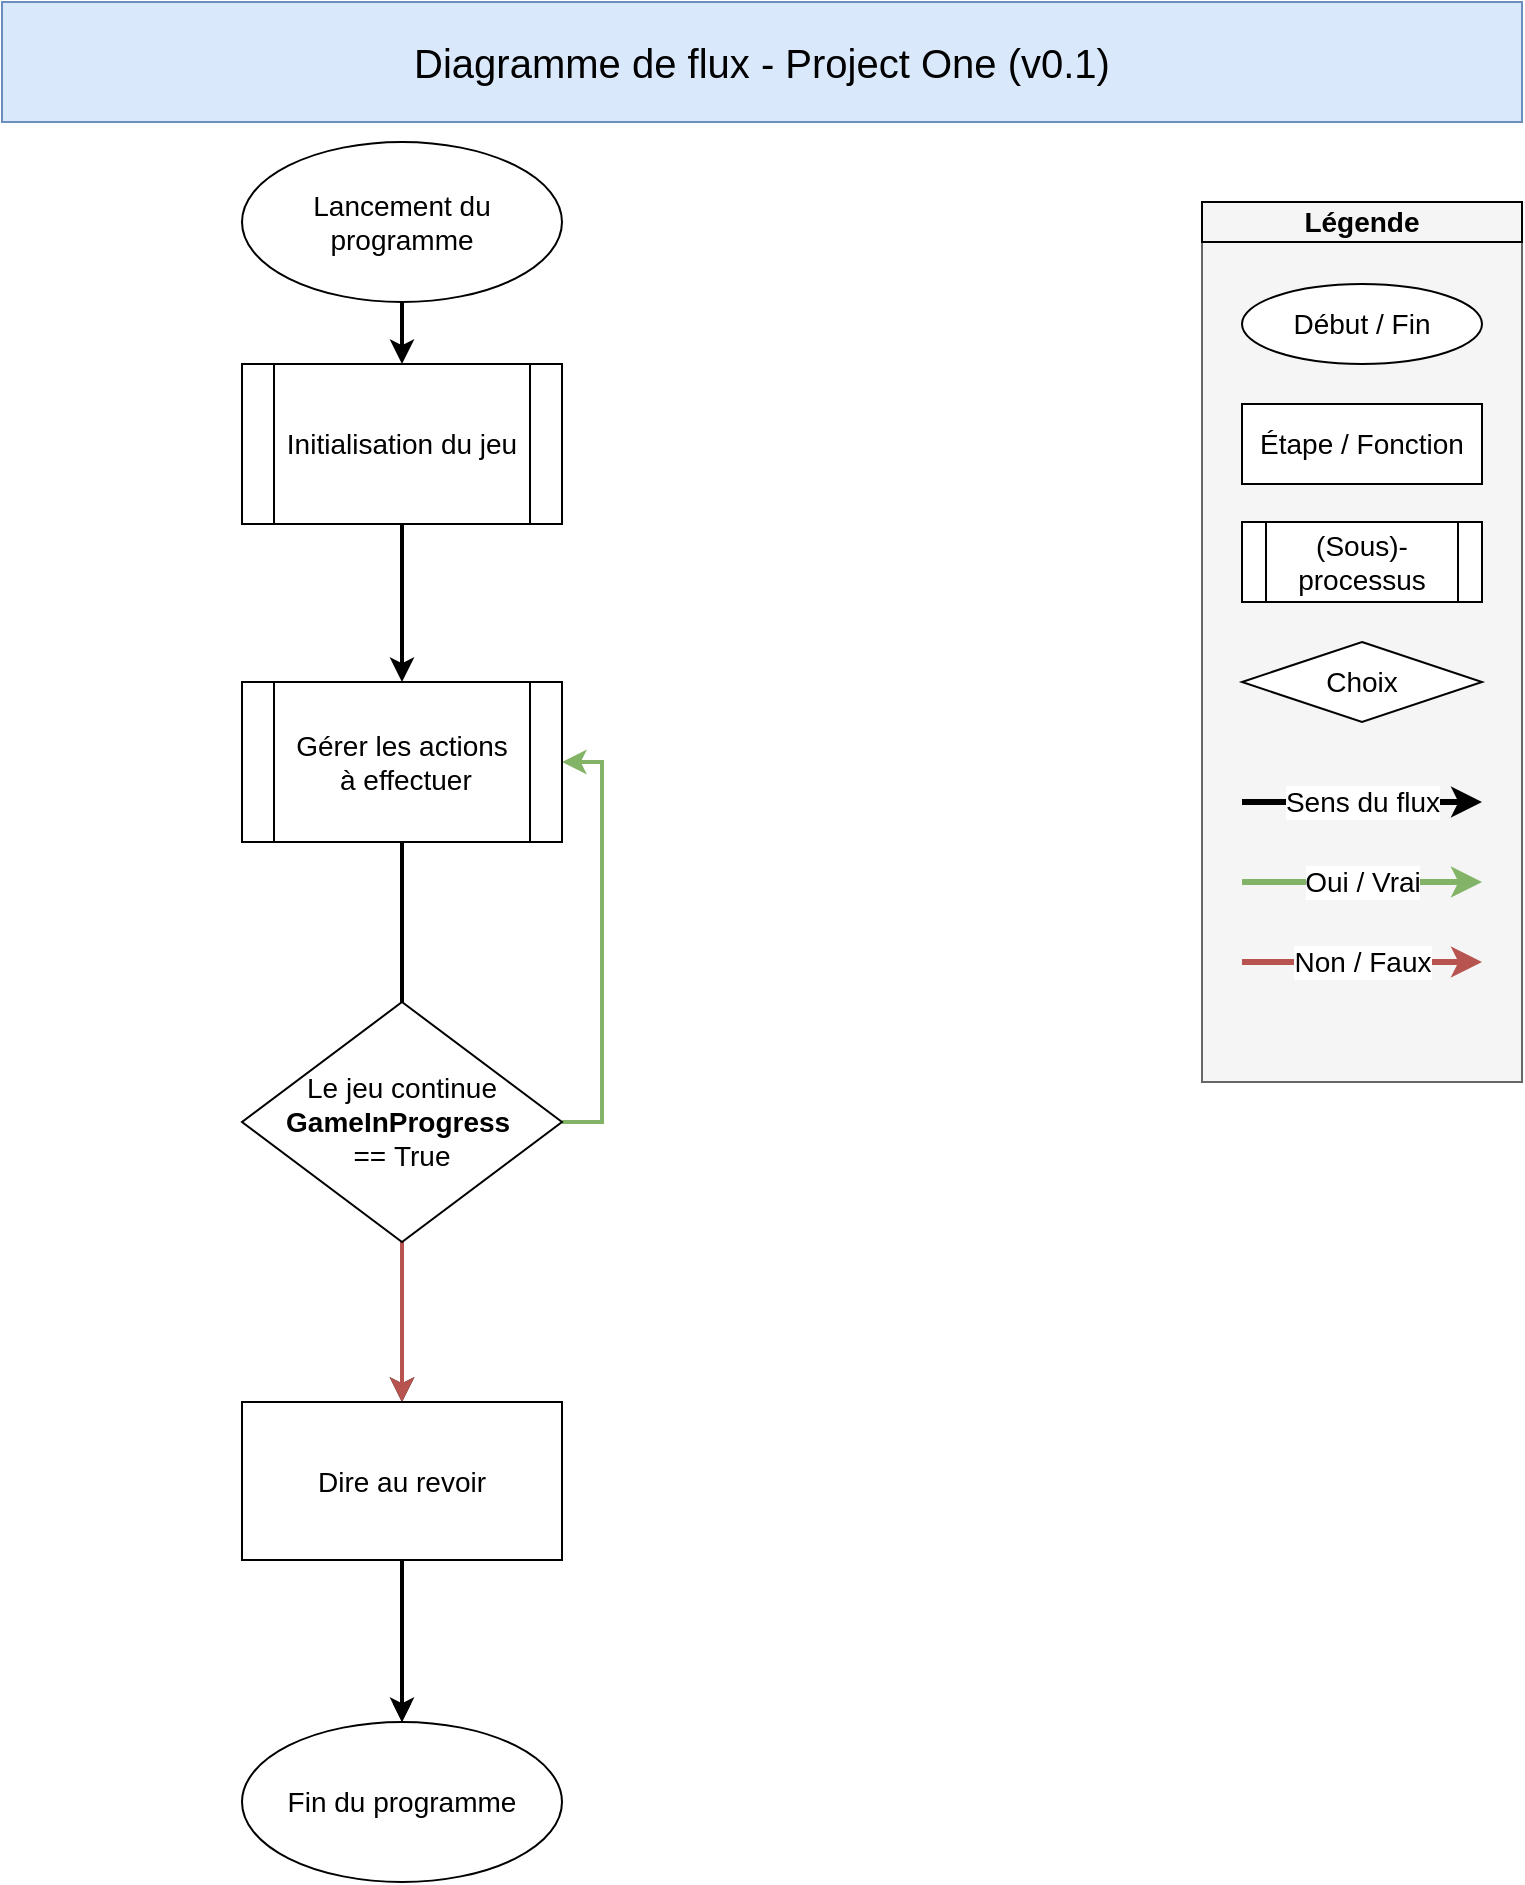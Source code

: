 <mxfile version="13.1.3" pages="3">
    <diagram id="AzEIsDcafKTdZ0FQHEe2" name="main">
        <mxGraphModel dx="1160" dy="794" grid="1" gridSize="10" guides="1" tooltips="1" connect="1" arrows="1" fold="1" page="1" pageScale="1" pageWidth="827" pageHeight="1169" math="0" shadow="0">
            <root>
                <mxCell id="0"/>
                <mxCell id="1" parent="0"/>
                <mxCell id="J1IrTUOo9NOY3ZXj8_wb-12" value="" style="rounded=0;whiteSpace=wrap;html=1;fontSize=14;fillColor=#f5f5f5;strokeColor=#666666;fontColor=#333333;" parent="1" vertex="1">
                    <mxGeometry x="640" y="120" width="160" height="440" as="geometry"/>
                </mxCell>
                <mxCell id="J1IrTUOo9NOY3ZXj8_wb-1" value="Diagramme de flux - Project One (v0.1)" style="text;html=1;strokeColor=#6c8ebf;fillColor=#dae8fc;align=center;verticalAlign=middle;whiteSpace=wrap;rounded=0;fontSize=20;" parent="1" vertex="1">
                    <mxGeometry x="40" y="20" width="760" height="60" as="geometry"/>
                </mxCell>
                <mxCell id="J1IrTUOo9NOY3ZXj8_wb-2" value="Début / Fin" style="ellipse;whiteSpace=wrap;html=1;fontSize=14;" parent="1" vertex="1">
                    <mxGeometry x="660" y="161" width="120" height="40" as="geometry"/>
                </mxCell>
                <mxCell id="J1IrTUOo9NOY3ZXj8_wb-3" value="Étape / Fonction" style="rounded=0;whiteSpace=wrap;html=1;fontSize=14;" parent="1" vertex="1">
                    <mxGeometry x="660" y="221" width="120" height="40" as="geometry"/>
                </mxCell>
                <mxCell id="J1IrTUOo9NOY3ZXj8_wb-4" value="Choix" style="rhombus;whiteSpace=wrap;html=1;fontSize=14;" parent="1" vertex="1">
                    <mxGeometry x="660" y="340" width="120" height="40" as="geometry"/>
                </mxCell>
                <mxCell id="J1IrTUOo9NOY3ZXj8_wb-6" value="Sens du flux" style="endArrow=classic;html=1;fontSize=14;strokeWidth=3;" parent="1" edge="1">
                    <mxGeometry width="50" height="50" relative="1" as="geometry">
                        <mxPoint x="660" y="420" as="sourcePoint"/>
                        <mxPoint x="780" y="420" as="targetPoint"/>
                    </mxGeometry>
                </mxCell>
                <mxCell id="J1IrTUOo9NOY3ZXj8_wb-7" value="&lt;div&gt;Oui / Vrai&lt;/div&gt;" style="endArrow=classic;html=1;fontSize=14;fillColor=#d5e8d4;strokeColor=#82b366;strokeWidth=3;" parent="1" edge="1">
                    <mxGeometry width="50" height="50" relative="1" as="geometry">
                        <mxPoint x="660" y="460" as="sourcePoint"/>
                        <mxPoint x="780" y="460" as="targetPoint"/>
                    </mxGeometry>
                </mxCell>
                <mxCell id="J1IrTUOo9NOY3ZXj8_wb-11" value="Non / Faux" style="endArrow=classic;html=1;fontSize=14;fillColor=#f8cecc;strokeColor=#b85450;strokeWidth=3;" parent="1" edge="1">
                    <mxGeometry width="50" height="50" relative="1" as="geometry">
                        <mxPoint x="660" y="500" as="sourcePoint"/>
                        <mxPoint x="780" y="500" as="targetPoint"/>
                    </mxGeometry>
                </mxCell>
                <mxCell id="J1IrTUOo9NOY3ZXj8_wb-13" value="Légende" style="text;html=1;strokeColor=#000000;fillColor=none;align=center;verticalAlign=middle;whiteSpace=wrap;rounded=0;fontSize=14;fontStyle=1" parent="1" vertex="1">
                    <mxGeometry x="640" y="120" width="160" height="20" as="geometry"/>
                </mxCell>
                <mxCell id="J1IrTUOo9NOY3ZXj8_wb-15" value="Lancement du programme" style="ellipse;whiteSpace=wrap;html=1;fontSize=14;" parent="1" vertex="1">
                    <mxGeometry x="160" y="90" width="160" height="80" as="geometry"/>
                </mxCell>
                <mxCell id="J1IrTUOo9NOY3ZXj8_wb-19" value="" style="endArrow=classic;html=1;fontSize=14;strokeWidth=2;exitX=0.5;exitY=1;exitDx=0;exitDy=0;" parent="1" source="J1IrTUOo9NOY3ZXj8_wb-15" target="i5pnl8YPn5c8DjLy_5TZ-2" edge="1">
                    <mxGeometry width="50" height="50" relative="1" as="geometry">
                        <mxPoint x="390" y="180.5" as="sourcePoint"/>
                        <mxPoint x="510" y="180.5" as="targetPoint"/>
                    </mxGeometry>
                </mxCell>
                <mxCell id="J1IrTUOo9NOY3ZXj8_wb-21" value="" style="endArrow=classic;html=1;strokeWidth=2;fontSize=14;exitX=0.5;exitY=1;exitDx=0;exitDy=0;entryX=0.5;entryY=0;entryDx=0;entryDy=0;" parent="1" source="i5pnl8YPn5c8DjLy_5TZ-2" target="i5pnl8YPn5c8DjLy_5TZ-5" edge="1">
                    <mxGeometry width="50" height="50" relative="1" as="geometry">
                        <mxPoint x="240" y="439" as="sourcePoint"/>
                        <mxPoint x="240" y="360" as="targetPoint"/>
                    </mxGeometry>
                </mxCell>
                <mxCell id="J1IrTUOo9NOY3ZXj8_wb-25" style="edgeStyle=orthogonalEdgeStyle;rounded=0;orthogonalLoop=1;jettySize=auto;html=1;exitX=0.5;exitY=1;exitDx=0;exitDy=0;entryX=0.5;entryY=0;entryDx=0;entryDy=0;strokeWidth=2;fontSize=14;" parent="1" source="i5pnl8YPn5c8DjLy_5TZ-5" edge="1">
                    <mxGeometry relative="1" as="geometry">
                        <mxPoint x="240" y="679" as="sourcePoint"/>
                        <mxPoint x="240" y="720" as="targetPoint"/>
                    </mxGeometry>
                </mxCell>
                <mxCell id="J1IrTUOo9NOY3ZXj8_wb-29" style="edgeStyle=orthogonalEdgeStyle;rounded=0;orthogonalLoop=1;jettySize=auto;html=1;exitX=1;exitY=0.5;exitDx=0;exitDy=0;entryX=1;entryY=0.5;entryDx=0;entryDy=0;strokeWidth=2;fontSize=14;fillColor=#d5e8d4;strokeColor=#82b366;" parent="1" source="i5pnl8YPn5c8DjLy_5TZ-6" target="i5pnl8YPn5c8DjLy_5TZ-5" edge="1">
                    <mxGeometry relative="1" as="geometry">
                        <mxPoint x="320" y="880" as="sourcePoint"/>
                    </mxGeometry>
                </mxCell>
                <mxCell id="J1IrTUOo9NOY3ZXj8_wb-31" style="edgeStyle=orthogonalEdgeStyle;rounded=0;orthogonalLoop=1;jettySize=auto;html=1;exitX=0.5;exitY=1;exitDx=0;exitDy=0;strokeWidth=2;fontSize=14;fillColor=#f8cecc;strokeColor=#b85450;entryX=0.5;entryY=0;entryDx=0;entryDy=0;" parent="1" source="i5pnl8YPn5c8DjLy_5TZ-6" target="J1IrTUOo9NOY3ZXj8_wb-38" edge="1">
                    <mxGeometry relative="1" as="geometry">
                        <mxPoint x="240" y="920" as="sourcePoint"/>
                        <mxPoint x="260" y="830" as="targetPoint"/>
                    </mxGeometry>
                </mxCell>
                <mxCell id="J1IrTUOo9NOY3ZXj8_wb-43" style="edgeStyle=orthogonalEdgeStyle;rounded=0;orthogonalLoop=1;jettySize=auto;html=1;exitX=0.5;exitY=1;exitDx=0;exitDy=0;entryX=0.5;entryY=0;entryDx=0;entryDy=0;strokeWidth=2;fontSize=14;" parent="1" source="J1IrTUOo9NOY3ZXj8_wb-38" target="J1IrTUOo9NOY3ZXj8_wb-39" edge="1">
                    <mxGeometry relative="1" as="geometry"/>
                </mxCell>
                <mxCell id="i5pnl8YPn5c8DjLy_5TZ-7" value="" style="edgeStyle=orthogonalEdgeStyle;rounded=0;orthogonalLoop=1;jettySize=auto;html=1;fontSize=14;" parent="1" source="J1IrTUOo9NOY3ZXj8_wb-38" target="J1IrTUOo9NOY3ZXj8_wb-39" edge="1">
                    <mxGeometry relative="1" as="geometry"/>
                </mxCell>
                <mxCell id="J1IrTUOo9NOY3ZXj8_wb-38" value="Dire au revoir" style="rounded=0;whiteSpace=wrap;html=1;fontSize=14;" parent="1" vertex="1">
                    <mxGeometry x="160" y="720" width="160" height="79" as="geometry"/>
                </mxCell>
                <mxCell id="J1IrTUOo9NOY3ZXj8_wb-39" value="Fin du programme" style="ellipse;whiteSpace=wrap;html=1;fontSize=14;" parent="1" vertex="1">
                    <mxGeometry x="160" y="880" width="160" height="80" as="geometry"/>
                </mxCell>
                <mxCell id="i5pnl8YPn5c8DjLy_5TZ-1" value="(Sous)-processus" style="shape=process;whiteSpace=wrap;html=1;backgroundOutline=1;fontSize=14;" parent="1" vertex="1">
                    <mxGeometry x="660" y="280" width="120" height="40" as="geometry"/>
                </mxCell>
                <mxCell id="i5pnl8YPn5c8DjLy_5TZ-2" value="Initialisation du jeu" style="shape=process;whiteSpace=wrap;html=1;backgroundOutline=1;fontSize=14;" parent="1" vertex="1">
                    <mxGeometry x="160" y="201" width="160" height="80" as="geometry"/>
                </mxCell>
                <mxCell id="i5pnl8YPn5c8DjLy_5TZ-5" value="Gérer les actions&lt;br&gt;&amp;nbsp;à effectuer" style="shape=process;whiteSpace=wrap;html=1;backgroundOutline=1;fontSize=14;" parent="1" vertex="1">
                    <mxGeometry x="160" y="360" width="160" height="80" as="geometry"/>
                </mxCell>
                <mxCell id="i5pnl8YPn5c8DjLy_5TZ-6" value="&lt;div&gt;&lt;span&gt;Le jeu continue&lt;/span&gt;&lt;/div&gt;&lt;div&gt;&lt;b&gt;GameInProgress&amp;nbsp;&lt;/b&gt;&lt;/div&gt;&lt;div&gt;==&amp;nbsp;&lt;span&gt;True&lt;/span&gt;&lt;/div&gt;" style="rhombus;whiteSpace=wrap;html=1;fontSize=14;fontStyle=0" parent="1" vertex="1">
                    <mxGeometry x="160" y="520" width="160" height="120" as="geometry"/>
                </mxCell>
            </root>
        </mxGraphModel>
    </diagram>
    <diagram name="initialization" id="Hzd9iCR9h2EO_1jAb71H">
        <mxGraphModel dx="1160" dy="794" grid="1" gridSize="10" guides="1" tooltips="1" connect="1" arrows="1" fold="1" page="1" pageScale="1" pageWidth="827" pageHeight="1169" math="0" shadow="0">
            <root>
                <mxCell id="fu7kZ0SEieJU177dOTh--0"/>
                <mxCell id="fu7kZ0SEieJU177dOTh--1" parent="fu7kZ0SEieJU177dOTh--0"/>
                <mxCell id="fu7kZ0SEieJU177dOTh--2" value="" style="rounded=0;whiteSpace=wrap;html=1;fontSize=14;fillColor=#f5f5f5;strokeColor=#666666;fontColor=#333333;" parent="fu7kZ0SEieJU177dOTh--1" vertex="1">
                    <mxGeometry x="640" y="120" width="160" height="440" as="geometry"/>
                </mxCell>
                <mxCell id="fu7kZ0SEieJU177dOTh--3" value="Diagramme de flux - Project One&lt;br&gt;Initialisation du jeu" style="text;html=1;strokeColor=#6c8ebf;fillColor=#dae8fc;align=center;verticalAlign=middle;whiteSpace=wrap;rounded=0;fontSize=20;" parent="fu7kZ0SEieJU177dOTh--1" vertex="1">
                    <mxGeometry x="40" y="20" width="760" height="60" as="geometry"/>
                </mxCell>
                <mxCell id="fu7kZ0SEieJU177dOTh--4" value="Début / Fin" style="ellipse;whiteSpace=wrap;html=1;fontSize=14;" parent="fu7kZ0SEieJU177dOTh--1" vertex="1">
                    <mxGeometry x="660" y="161" width="120" height="40" as="geometry"/>
                </mxCell>
                <mxCell id="fu7kZ0SEieJU177dOTh--5" value="Étape / Fonction" style="rounded=0;whiteSpace=wrap;html=1;fontSize=14;" parent="fu7kZ0SEieJU177dOTh--1" vertex="1">
                    <mxGeometry x="660" y="221" width="120" height="40" as="geometry"/>
                </mxCell>
                <mxCell id="fu7kZ0SEieJU177dOTh--6" value="Choix" style="rhombus;whiteSpace=wrap;html=1;fontSize=14;" parent="fu7kZ0SEieJU177dOTh--1" vertex="1">
                    <mxGeometry x="660" y="340" width="120" height="40" as="geometry"/>
                </mxCell>
                <mxCell id="fu7kZ0SEieJU177dOTh--7" value="Sens du flux" style="endArrow=classic;html=1;fontSize=14;strokeWidth=3;" parent="fu7kZ0SEieJU177dOTh--1" edge="1">
                    <mxGeometry width="50" height="50" relative="1" as="geometry">
                        <mxPoint x="660" y="420" as="sourcePoint"/>
                        <mxPoint x="780" y="420" as="targetPoint"/>
                    </mxGeometry>
                </mxCell>
                <mxCell id="fu7kZ0SEieJU177dOTh--8" value="&lt;div&gt;Oui / Vrai&lt;/div&gt;" style="endArrow=classic;html=1;fontSize=14;fillColor=#d5e8d4;strokeColor=#82b366;strokeWidth=3;" parent="fu7kZ0SEieJU177dOTh--1" edge="1">
                    <mxGeometry width="50" height="50" relative="1" as="geometry">
                        <mxPoint x="660" y="460" as="sourcePoint"/>
                        <mxPoint x="780" y="460" as="targetPoint"/>
                    </mxGeometry>
                </mxCell>
                <mxCell id="fu7kZ0SEieJU177dOTh--9" value="Non / Faux" style="endArrow=classic;html=1;fontSize=14;fillColor=#f8cecc;strokeColor=#b85450;strokeWidth=3;" parent="fu7kZ0SEieJU177dOTh--1" edge="1">
                    <mxGeometry width="50" height="50" relative="1" as="geometry">
                        <mxPoint x="660" y="500" as="sourcePoint"/>
                        <mxPoint x="780" y="500" as="targetPoint"/>
                    </mxGeometry>
                </mxCell>
                <mxCell id="fu7kZ0SEieJU177dOTh--10" value="Légende" style="text;html=1;strokeColor=#000000;fillColor=none;align=center;verticalAlign=middle;whiteSpace=wrap;rounded=0;fontSize=14;fontStyle=1" parent="fu7kZ0SEieJU177dOTh--1" vertex="1">
                    <mxGeometry x="640" y="120" width="160" height="20" as="geometry"/>
                </mxCell>
                <mxCell id="fu7kZ0SEieJU177dOTh--11" value="Entrée dans&lt;br&gt;le processus" style="ellipse;whiteSpace=wrap;html=1;fontSize=14;" parent="fu7kZ0SEieJU177dOTh--1" vertex="1">
                    <mxGeometry x="40" y="120" width="160" height="80" as="geometry"/>
                </mxCell>
                <mxCell id="fu7kZ0SEieJU177dOTh--12" value="Demander le nom du joueur" style="rounded=0;whiteSpace=wrap;html=1;fontSize=14;" parent="fu7kZ0SEieJU177dOTh--1" vertex="1">
                    <mxGeometry x="260" y="360" width="160" height="79" as="geometry"/>
                </mxCell>
                <mxCell id="fu7kZ0SEieJU177dOTh--13" style="edgeStyle=orthogonalEdgeStyle;rounded=0;orthogonalLoop=1;jettySize=auto;html=1;exitX=0.5;exitY=1;exitDx=0;exitDy=0;entryX=0.5;entryY=0;entryDx=0;entryDy=0;strokeWidth=2;fontSize=14;" parent="fu7kZ0SEieJU177dOTh--1" source="fpNAzbFWd1aNgzyw3KjV-0" target="fu7kZ0SEieJU177dOTh--23" edge="1">
                    <mxGeometry relative="1" as="geometry">
                        <mxPoint x="510" y="578" as="sourcePoint"/>
                        <mxPoint x="510" y="619" as="targetPoint"/>
                    </mxGeometry>
                </mxCell>
                <mxCell id="fu7kZ0SEieJU177dOTh--14" value="" style="endArrow=classic;html=1;fontSize=14;strokeWidth=2;exitX=0.5;exitY=1;exitDx=0;exitDy=0;entryX=0.5;entryY=0;entryDx=0;entryDy=0;" parent="fu7kZ0SEieJU177dOTh--1" source="fu7kZ0SEieJU177dOTh--11" target="Riqqwketx9opaQHCz24M-0" edge="1">
                    <mxGeometry width="50" height="50" relative="1" as="geometry">
                        <mxPoint x="270" y="180.5" as="sourcePoint"/>
                        <mxPoint x="390" y="180.5" as="targetPoint"/>
                    </mxGeometry>
                </mxCell>
                <mxCell id="fu7kZ0SEieJU177dOTh--15" value="" style="endArrow=classic;html=1;fontSize=14;strokeWidth=2;exitX=0.5;exitY=1;exitDx=0;exitDy=0;entryX=0.5;entryY=0;entryDx=0;entryDy=0;" parent="fu7kZ0SEieJU177dOTh--1" source="Riqqwketx9opaQHCz24M-0" target="fpNAzbFWd1aNgzyw3KjV-0" edge="1">
                    <mxGeometry width="50" height="50" relative="1" as="geometry">
                        <mxPoint x="119.5" y="321" as="sourcePoint"/>
                        <mxPoint x="120" y="360" as="targetPoint"/>
                    </mxGeometry>
                </mxCell>
                <mxCell id="fu7kZ0SEieJU177dOTh--17" style="edgeStyle=orthogonalEdgeStyle;rounded=0;orthogonalLoop=1;jettySize=auto;html=1;entryX=0.5;entryY=0;entryDx=0;entryDy=0;strokeWidth=2;fontSize=14;" parent="fu7kZ0SEieJU177dOTh--1" target="fu7kZ0SEieJU177dOTh--12" edge="1">
                    <mxGeometry relative="1" as="geometry">
                        <mxPoint x="340" y="300" as="sourcePoint"/>
                        <mxPoint x="450" y="689" as="targetPoint"/>
                    </mxGeometry>
                </mxCell>
                <mxCell id="fu7kZ0SEieJU177dOTh--23" value="Fin du processus&lt;br&gt;(retour main)" style="ellipse;whiteSpace=wrap;html=1;fontSize=14;" parent="fu7kZ0SEieJU177dOTh--1" vertex="1">
                    <mxGeometry x="40" y="680" width="160" height="80" as="geometry"/>
                </mxCell>
                <mxCell id="srC2_wsfOLtj-CNYBvBB-0" value="Text" style="text;html=1;align=center;verticalAlign=middle;resizable=0;points=[];autosize=1;" vertex="1" parent="fu7kZ0SEieJU177dOTh--23">
                    <mxGeometry x="93" y="54" width="40" height="20" as="geometry"/>
                </mxCell>
                <mxCell id="fu7kZ0SEieJU177dOTh--24" value="(Sous)-processus" style="shape=process;whiteSpace=wrap;html=1;backgroundOutline=1;fontSize=14;" parent="fu7kZ0SEieJU177dOTh--1" vertex="1">
                    <mxGeometry x="660" y="280" width="120" height="40" as="geometry"/>
                </mxCell>
                <mxCell id="fu7kZ0SEieJU177dOTh--36" style="edgeStyle=orthogonalEdgeStyle;rounded=0;orthogonalLoop=1;jettySize=auto;html=1;exitX=0.5;exitY=1;exitDx=0;exitDy=0;fontSize=14;strokeWidth=2;" parent="fu7kZ0SEieJU177dOTh--1" source="fu7kZ0SEieJU177dOTh--12" edge="1">
                    <mxGeometry relative="1" as="geometry">
                        <mxPoint x="340" y="510" as="targetPoint"/>
                    </mxGeometry>
                </mxCell>
                <mxCell id="Riqqwketx9opaQHCz24M-0" value="Afficher le titre et présenter le jeu" style="rounded=0;whiteSpace=wrap;html=1;fontSize=14;" vertex="1" parent="fu7kZ0SEieJU177dOTh--1">
                    <mxGeometry x="40" y="241" width="160" height="79" as="geometry"/>
                </mxCell>
                <mxCell id="fpNAzbFWd1aNgzyw3KjV-0" value="Afficher la carte et les règles du jeu" style="rounded=0;whiteSpace=wrap;html=1;fontSize=14;" vertex="1" parent="fu7kZ0SEieJU177dOTh--1">
                    <mxGeometry x="40" y="520" width="160" height="80" as="geometry"/>
                </mxCell>
            </root>
        </mxGraphModel>
    </diagram>
    <diagram id="BPDg5r3GjX9dhTNmS2b9" name="game">
        <mxGraphModel dx="1160" dy="794" grid="1" gridSize="10" guides="1" tooltips="1" connect="1" arrows="1" fold="1" page="1" pageScale="1" pageWidth="827" pageHeight="1169" math="0" shadow="0">
            <root>
                <mxCell id="mr4JLFDOKeGjNwf4fKKn-0"/>
                <mxCell id="mr4JLFDOKeGjNwf4fKKn-1" parent="mr4JLFDOKeGjNwf4fKKn-0"/>
                <mxCell id="JsLAvJLH8jTStJvlhrAx-0" value="Diagramme de flux - Project One&lt;br&gt;Gérer les actions à effectuer" style="text;html=1;strokeColor=#6c8ebf;fillColor=#dae8fc;align=center;verticalAlign=middle;whiteSpace=wrap;rounded=0;fontSize=20;" vertex="1" parent="mr4JLFDOKeGjNwf4fKKn-1">
                    <mxGeometry x="40" y="20" width="760" height="60" as="geometry"/>
                </mxCell>
                <mxCell id="EQ66Rv7Vq3YEEZuSUnFN-0" value="Entrée dans&lt;br&gt;le processus" style="ellipse;whiteSpace=wrap;html=1;fontSize=14;" vertex="1" parent="mr4JLFDOKeGjNwf4fKKn-1">
                    <mxGeometry x="40" y="100" width="160" height="80" as="geometry"/>
                </mxCell>
                <mxCell id="Kyji2c_gqxKOZaEROgyX-0" value="" style="rounded=0;whiteSpace=wrap;html=1;fontSize=14;fillColor=#f5f5f5;strokeColor=#666666;fontColor=#333333;" vertex="1" parent="mr4JLFDOKeGjNwf4fKKn-1">
                    <mxGeometry x="640" y="120" width="160" height="440" as="geometry"/>
                </mxCell>
                <mxCell id="Kyji2c_gqxKOZaEROgyX-1" value="Début / Fin" style="ellipse;whiteSpace=wrap;html=1;fontSize=14;" vertex="1" parent="mr4JLFDOKeGjNwf4fKKn-1">
                    <mxGeometry x="660" y="161" width="120" height="40" as="geometry"/>
                </mxCell>
                <mxCell id="Kyji2c_gqxKOZaEROgyX-2" value="Étape / Fonction" style="rounded=0;whiteSpace=wrap;html=1;fontSize=14;" vertex="1" parent="mr4JLFDOKeGjNwf4fKKn-1">
                    <mxGeometry x="660" y="221" width="120" height="40" as="geometry"/>
                </mxCell>
                <mxCell id="Kyji2c_gqxKOZaEROgyX-3" value="Choix" style="rhombus;whiteSpace=wrap;html=1;fontSize=14;" vertex="1" parent="mr4JLFDOKeGjNwf4fKKn-1">
                    <mxGeometry x="660" y="340" width="120" height="40" as="geometry"/>
                </mxCell>
                <mxCell id="Kyji2c_gqxKOZaEROgyX-4" value="Sens du flux" style="endArrow=classic;html=1;fontSize=14;strokeWidth=3;" edge="1" parent="mr4JLFDOKeGjNwf4fKKn-1">
                    <mxGeometry width="50" height="50" relative="1" as="geometry">
                        <mxPoint x="660" y="420" as="sourcePoint"/>
                        <mxPoint x="780" y="420" as="targetPoint"/>
                    </mxGeometry>
                </mxCell>
                <mxCell id="Kyji2c_gqxKOZaEROgyX-5" value="&lt;div&gt;Oui / Vrai&lt;/div&gt;" style="endArrow=classic;html=1;fontSize=14;fillColor=#d5e8d4;strokeColor=#82b366;strokeWidth=3;" edge="1" parent="mr4JLFDOKeGjNwf4fKKn-1">
                    <mxGeometry width="50" height="50" relative="1" as="geometry">
                        <mxPoint x="660" y="460" as="sourcePoint"/>
                        <mxPoint x="780" y="460" as="targetPoint"/>
                    </mxGeometry>
                </mxCell>
                <mxCell id="Kyji2c_gqxKOZaEROgyX-6" value="Non / Faux" style="endArrow=classic;html=1;fontSize=14;fillColor=#f8cecc;strokeColor=#b85450;strokeWidth=3;" edge="1" parent="mr4JLFDOKeGjNwf4fKKn-1">
                    <mxGeometry width="50" height="50" relative="1" as="geometry">
                        <mxPoint x="660" y="500" as="sourcePoint"/>
                        <mxPoint x="780" y="500" as="targetPoint"/>
                    </mxGeometry>
                </mxCell>
                <mxCell id="Kyji2c_gqxKOZaEROgyX-7" value="Légende" style="text;html=1;strokeColor=#000000;fillColor=none;align=center;verticalAlign=middle;whiteSpace=wrap;rounded=0;fontSize=14;fontStyle=1" vertex="1" parent="mr4JLFDOKeGjNwf4fKKn-1">
                    <mxGeometry x="640" y="120" width="160" height="20" as="geometry"/>
                </mxCell>
                <mxCell id="Kyji2c_gqxKOZaEROgyX-8" value="(Sous)-processus" style="shape=process;whiteSpace=wrap;html=1;backgroundOutline=1;fontSize=14;" vertex="1" parent="mr4JLFDOKeGjNwf4fKKn-1">
                    <mxGeometry x="660" y="280" width="120" height="40" as="geometry"/>
                </mxCell>
                <mxCell id="qtAlPJzZsWYHXhY4vd0c-0" value="" style="endArrow=classic;html=1;fontSize=14;strokeWidth=2;exitX=0.5;exitY=1;exitDx=0;exitDy=0;entryX=0.5;entryY=0;entryDx=0;entryDy=0;" edge="1" parent="mr4JLFDOKeGjNwf4fKKn-1" target="qtAlPJzZsWYHXhY4vd0c-1" source="EQ66Rv7Vq3YEEZuSUnFN-0">
                    <mxGeometry width="50" height="50" relative="1" as="geometry">
                        <mxPoint x="120" y="200" as="sourcePoint"/>
                        <mxPoint x="390" y="180.5" as="targetPoint"/>
                    </mxGeometry>
                </mxCell>
                <mxCell id="qtAlPJzZsWYHXhY4vd0c-1" value="Imprimer la carte" style="rounded=0;whiteSpace=wrap;html=1;fontSize=14;" vertex="1" parent="mr4JLFDOKeGjNwf4fKKn-1">
                    <mxGeometry x="40" y="201.5" width="160" height="79" as="geometry"/>
                </mxCell>
                <mxCell id="vcy5ryZ-u6n4_iaU4kla-0" value="" style="endArrow=classic;html=1;fontSize=14;strokeWidth=2;entryX=0.5;entryY=0;entryDx=0;entryDy=0;exitX=0.5;exitY=1;exitDx=0;exitDy=0;" edge="1" parent="mr4JLFDOKeGjNwf4fKKn-1" target="vcy5ryZ-u6n4_iaU4kla-1" source="vcy5ryZ-u6n4_iaU4kla-3">
                    <mxGeometry width="50" height="50" relative="1" as="geometry">
                        <mxPoint x="450" y="200" as="sourcePoint"/>
                        <mxPoint x="410" y="200.5" as="targetPoint"/>
                    </mxGeometry>
                </mxCell>
                <mxCell id="vcy5ryZ-u6n4_iaU4kla-1" value="L'avatar ramasse ou dépose un objet" style="rounded=0;whiteSpace=wrap;html=1;fontSize=14;" vertex="1" parent="mr4JLFDOKeGjNwf4fKKn-1">
                    <mxGeometry x="40" y="400" width="160" height="79" as="geometry"/>
                </mxCell>
                <mxCell id="vcy5ryZ-u6n4_iaU4kla-2" value="" style="endArrow=classic;html=1;fontSize=14;strokeWidth=2;exitX=0.5;exitY=1;exitDx=0;exitDy=0;entryX=0.5;entryY=0;entryDx=0;entryDy=0;" edge="1" parent="mr4JLFDOKeGjNwf4fKKn-1" target="vcy5ryZ-u6n4_iaU4kla-3" source="qtAlPJzZsWYHXhY4vd0c-1">
                    <mxGeometry width="50" height="50" relative="1" as="geometry">
                        <mxPoint x="120" y="330" as="sourcePoint"/>
                        <mxPoint x="390" y="310.5" as="targetPoint"/>
                    </mxGeometry>
                </mxCell>
                <mxCell id="vcy5ryZ-u6n4_iaU4kla-3" value="L'avatar se déplace" style="rounded=0;whiteSpace=wrap;html=1;fontSize=14;" vertex="1" parent="mr4JLFDOKeGjNwf4fKKn-1">
                    <mxGeometry x="40" y="301" width="160" height="79" as="geometry"/>
                </mxCell>
                <mxCell id="vcy5ryZ-u6n4_iaU4kla-5" value="" style="endArrow=classic;html=1;fontSize=14;strokeWidth=2;entryX=0.5;entryY=0;entryDx=0;entryDy=0;exitX=0.5;exitY=1;exitDx=0;exitDy=0;" edge="1" parent="mr4JLFDOKeGjNwf4fKKn-1" target="vcy5ryZ-u6n4_iaU4kla-6" source="vcy5ryZ-u6n4_iaU4kla-1">
                    <mxGeometry width="50" height="50" relative="1" as="geometry">
                        <mxPoint x="130" y="440" as="sourcePoint"/>
                        <mxPoint x="420" y="210.5" as="targetPoint"/>
                    </mxGeometry>
                </mxCell>
                <mxCell id="vcy5ryZ-u6n4_iaU4kla-6" value="L'avatar utilise un objet" style="rounded=0;whiteSpace=wrap;html=1;fontSize=14;" vertex="1" parent="mr4JLFDOKeGjNwf4fKKn-1">
                    <mxGeometry x="40" y="500" width="160" height="79" as="geometry"/>
                </mxCell>
                <mxCell id="vcy5ryZ-u6n4_iaU4kla-7" value="" style="endArrow=classic;html=1;fontSize=14;strokeWidth=2;entryX=0.5;entryY=0;entryDx=0;entryDy=0;exitX=0.5;exitY=1;exitDx=0;exitDy=0;" edge="1" parent="mr4JLFDOKeGjNwf4fKKn-1" target="vcy5ryZ-u6n4_iaU4kla-8" source="vcy5ryZ-u6n4_iaU4kla-6">
                    <mxGeometry width="50" height="50" relative="1" as="geometry">
                        <mxPoint x="470" y="410" as="sourcePoint"/>
                        <mxPoint x="760" y="180.5" as="targetPoint"/>
                    </mxGeometry>
                </mxCell>
                <mxCell id="vcy5ryZ-u6n4_iaU4kla-8" value="L'avatar participe à un défi" style="rounded=0;whiteSpace=wrap;html=1;fontSize=14;" vertex="1" parent="mr4JLFDOKeGjNwf4fKKn-1">
                    <mxGeometry x="40" y="600" width="160" height="79" as="geometry"/>
                </mxCell>
                <mxCell id="vcy5ryZ-u6n4_iaU4kla-10" value="Gérer les niveaux vitaux de l'avatar" style="rounded=0;whiteSpace=wrap;html=1;fontSize=14;" vertex="1" parent="mr4JLFDOKeGjNwf4fKKn-1">
                    <mxGeometry x="40" y="700" width="160" height="79" as="geometry"/>
                </mxCell>
                <mxCell id="vcy5ryZ-u6n4_iaU4kla-11" value="" style="endArrow=classic;html=1;fontSize=14;strokeWidth=2;entryX=0.5;entryY=0;entryDx=0;entryDy=0;exitX=0.5;exitY=1;exitDx=0;exitDy=0;" edge="1" target="vcy5ryZ-u6n4_iaU4kla-10" parent="mr4JLFDOKeGjNwf4fKKn-1" source="vcy5ryZ-u6n4_iaU4kla-8">
                    <mxGeometry width="50" height="50" relative="1" as="geometry">
                        <mxPoint x="180" y="740" as="sourcePoint"/>
                        <mxPoint x="470" y="510.5" as="targetPoint"/>
                    </mxGeometry>
                </mxCell>
                <mxCell id="vcy5ryZ-u6n4_iaU4kla-12" value="" style="endArrow=classic;html=1;fontSize=14;strokeWidth=2;entryX=0.5;entryY=0;entryDx=0;entryDy=0;exitX=0.5;exitY=1;exitDx=0;exitDy=0;" edge="1" parent="mr4JLFDOKeGjNwf4fKKn-1" target="vcy5ryZ-u6n4_iaU4kla-13" source="vcy5ryZ-u6n4_iaU4kla-10">
                    <mxGeometry width="50" height="50" relative="1" as="geometry">
                        <mxPoint x="120" y="780" as="sourcePoint"/>
                        <mxPoint x="440" y="230.5" as="targetPoint"/>
                    </mxGeometry>
                </mxCell>
                <mxCell id="xBHoZFRyKDtCL9F86owz-2" style="edgeStyle=orthogonalEdgeStyle;rounded=0;orthogonalLoop=1;jettySize=auto;html=1;exitX=0.5;exitY=1;exitDx=0;exitDy=0;entryX=0.5;entryY=0;entryDx=0;entryDy=0;strokeWidth=2;" edge="1" parent="mr4JLFDOKeGjNwf4fKKn-1" source="vcy5ryZ-u6n4_iaU4kla-15" target="xBHoZFRyKDtCL9F86owz-0">
                    <mxGeometry relative="1" as="geometry"/>
                </mxCell>
                <mxCell id="vcy5ryZ-u6n4_iaU4kla-13" value="L'avatar est au lieu mysterieux 4" style="rounded=0;whiteSpace=wrap;html=1;fontSize=14;" vertex="1" parent="mr4JLFDOKeGjNwf4fKKn-1">
                    <mxGeometry x="40" y="800" width="160" height="80" as="geometry"/>
                </mxCell>
                <mxCell id="vcy5ryZ-u6n4_iaU4kla-14" value="" style="endArrow=classic;html=1;fontSize=14;strokeWidth=2;entryX=0.5;entryY=0;entryDx=0;entryDy=0;exitX=0.5;exitY=1;exitDx=0;exitDy=0;" edge="1" parent="mr4JLFDOKeGjNwf4fKKn-1" target="vcy5ryZ-u6n4_iaU4kla-15" source="vcy5ryZ-u6n4_iaU4kla-13">
                    <mxGeometry width="50" height="50" relative="1" as="geometry">
                        <mxPoint x="590" y="760" as="sourcePoint"/>
                        <mxPoint x="880" y="530.5" as="targetPoint"/>
                    </mxGeometry>
                </mxCell>
                <mxCell id="vcy5ryZ-u6n4_iaU4kla-15" value="Gérer le sac à dos de l'avatar" style="rounded=0;whiteSpace=wrap;html=1;fontSize=14;" vertex="1" parent="mr4JLFDOKeGjNwf4fKKn-1">
                    <mxGeometry x="40" y="900" width="160" height="79" as="geometry"/>
                </mxCell>
                <mxCell id="xBHoZFRyKDtCL9F86owz-0" value="Fin du processus&lt;br&gt;(retour main)" style="ellipse;whiteSpace=wrap;html=1;fontSize=14;" vertex="1" parent="mr4JLFDOKeGjNwf4fKKn-1">
                    <mxGeometry x="40" y="1000" width="160" height="80" as="geometry"/>
                </mxCell>
            </root>
        </mxGraphModel>
    </diagram>
</mxfile>